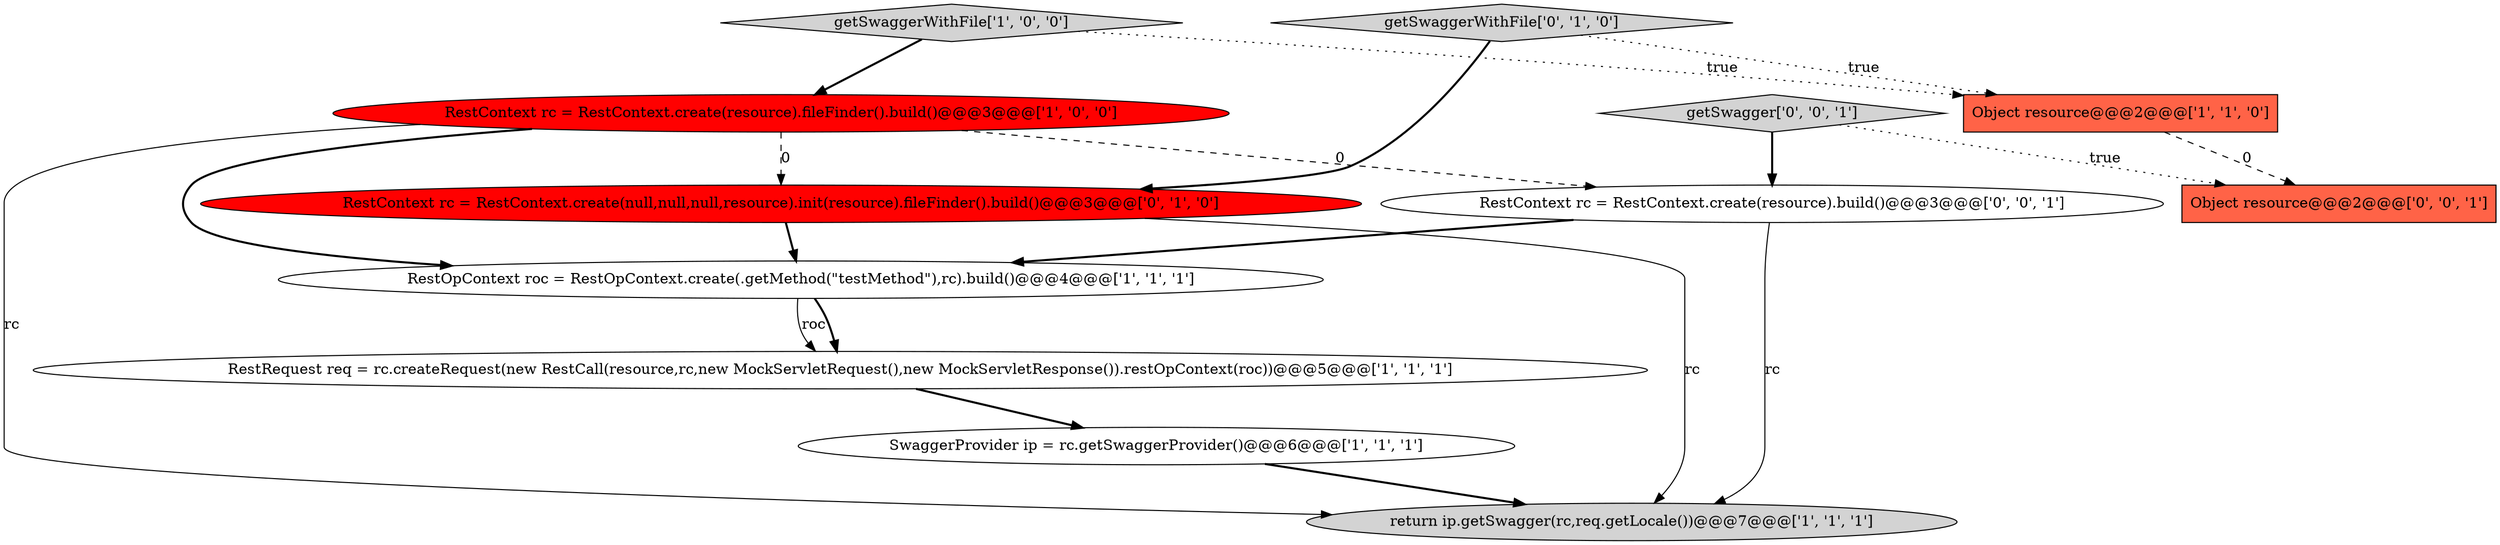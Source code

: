 digraph {
6 [style = filled, label = "getSwaggerWithFile['1', '0', '0']", fillcolor = lightgray, shape = diamond image = "AAA0AAABBB1BBB"];
1 [style = filled, label = "SwaggerProvider ip = rc.getSwaggerProvider()@@@6@@@['1', '1', '1']", fillcolor = white, shape = ellipse image = "AAA0AAABBB1BBB"];
0 [style = filled, label = "RestOpContext roc = RestOpContext.create(.getMethod(\"testMethod\"),rc).build()@@@4@@@['1', '1', '1']", fillcolor = white, shape = ellipse image = "AAA0AAABBB1BBB"];
3 [style = filled, label = "Object resource@@@2@@@['1', '1', '0']", fillcolor = tomato, shape = box image = "AAA0AAABBB1BBB"];
10 [style = filled, label = "Object resource@@@2@@@['0', '0', '1']", fillcolor = tomato, shape = box image = "AAA0AAABBB3BBB"];
2 [style = filled, label = "return ip.getSwagger(rc,req.getLocale())@@@7@@@['1', '1', '1']", fillcolor = lightgray, shape = ellipse image = "AAA0AAABBB1BBB"];
5 [style = filled, label = "RestRequest req = rc.createRequest(new RestCall(resource,rc,new MockServletRequest(),new MockServletResponse()).restOpContext(roc))@@@5@@@['1', '1', '1']", fillcolor = white, shape = ellipse image = "AAA0AAABBB1BBB"];
11 [style = filled, label = "RestContext rc = RestContext.create(resource).build()@@@3@@@['0', '0', '1']", fillcolor = white, shape = ellipse image = "AAA0AAABBB3BBB"];
9 [style = filled, label = "getSwagger['0', '0', '1']", fillcolor = lightgray, shape = diamond image = "AAA0AAABBB3BBB"];
4 [style = filled, label = "RestContext rc = RestContext.create(resource).fileFinder().build()@@@3@@@['1', '0', '0']", fillcolor = red, shape = ellipse image = "AAA1AAABBB1BBB"];
8 [style = filled, label = "getSwaggerWithFile['0', '1', '0']", fillcolor = lightgray, shape = diamond image = "AAA0AAABBB2BBB"];
7 [style = filled, label = "RestContext rc = RestContext.create(null,null,null,resource).init(resource).fileFinder().build()@@@3@@@['0', '1', '0']", fillcolor = red, shape = ellipse image = "AAA1AAABBB2BBB"];
0->5 [style = solid, label="roc"];
6->4 [style = bold, label=""];
5->1 [style = bold, label=""];
1->2 [style = bold, label=""];
7->0 [style = bold, label=""];
11->0 [style = bold, label=""];
3->10 [style = dashed, label="0"];
4->11 [style = dashed, label="0"];
9->11 [style = bold, label=""];
6->3 [style = dotted, label="true"];
9->10 [style = dotted, label="true"];
7->2 [style = solid, label="rc"];
4->7 [style = dashed, label="0"];
8->3 [style = dotted, label="true"];
4->2 [style = solid, label="rc"];
11->2 [style = solid, label="rc"];
8->7 [style = bold, label=""];
4->0 [style = bold, label=""];
0->5 [style = bold, label=""];
}
